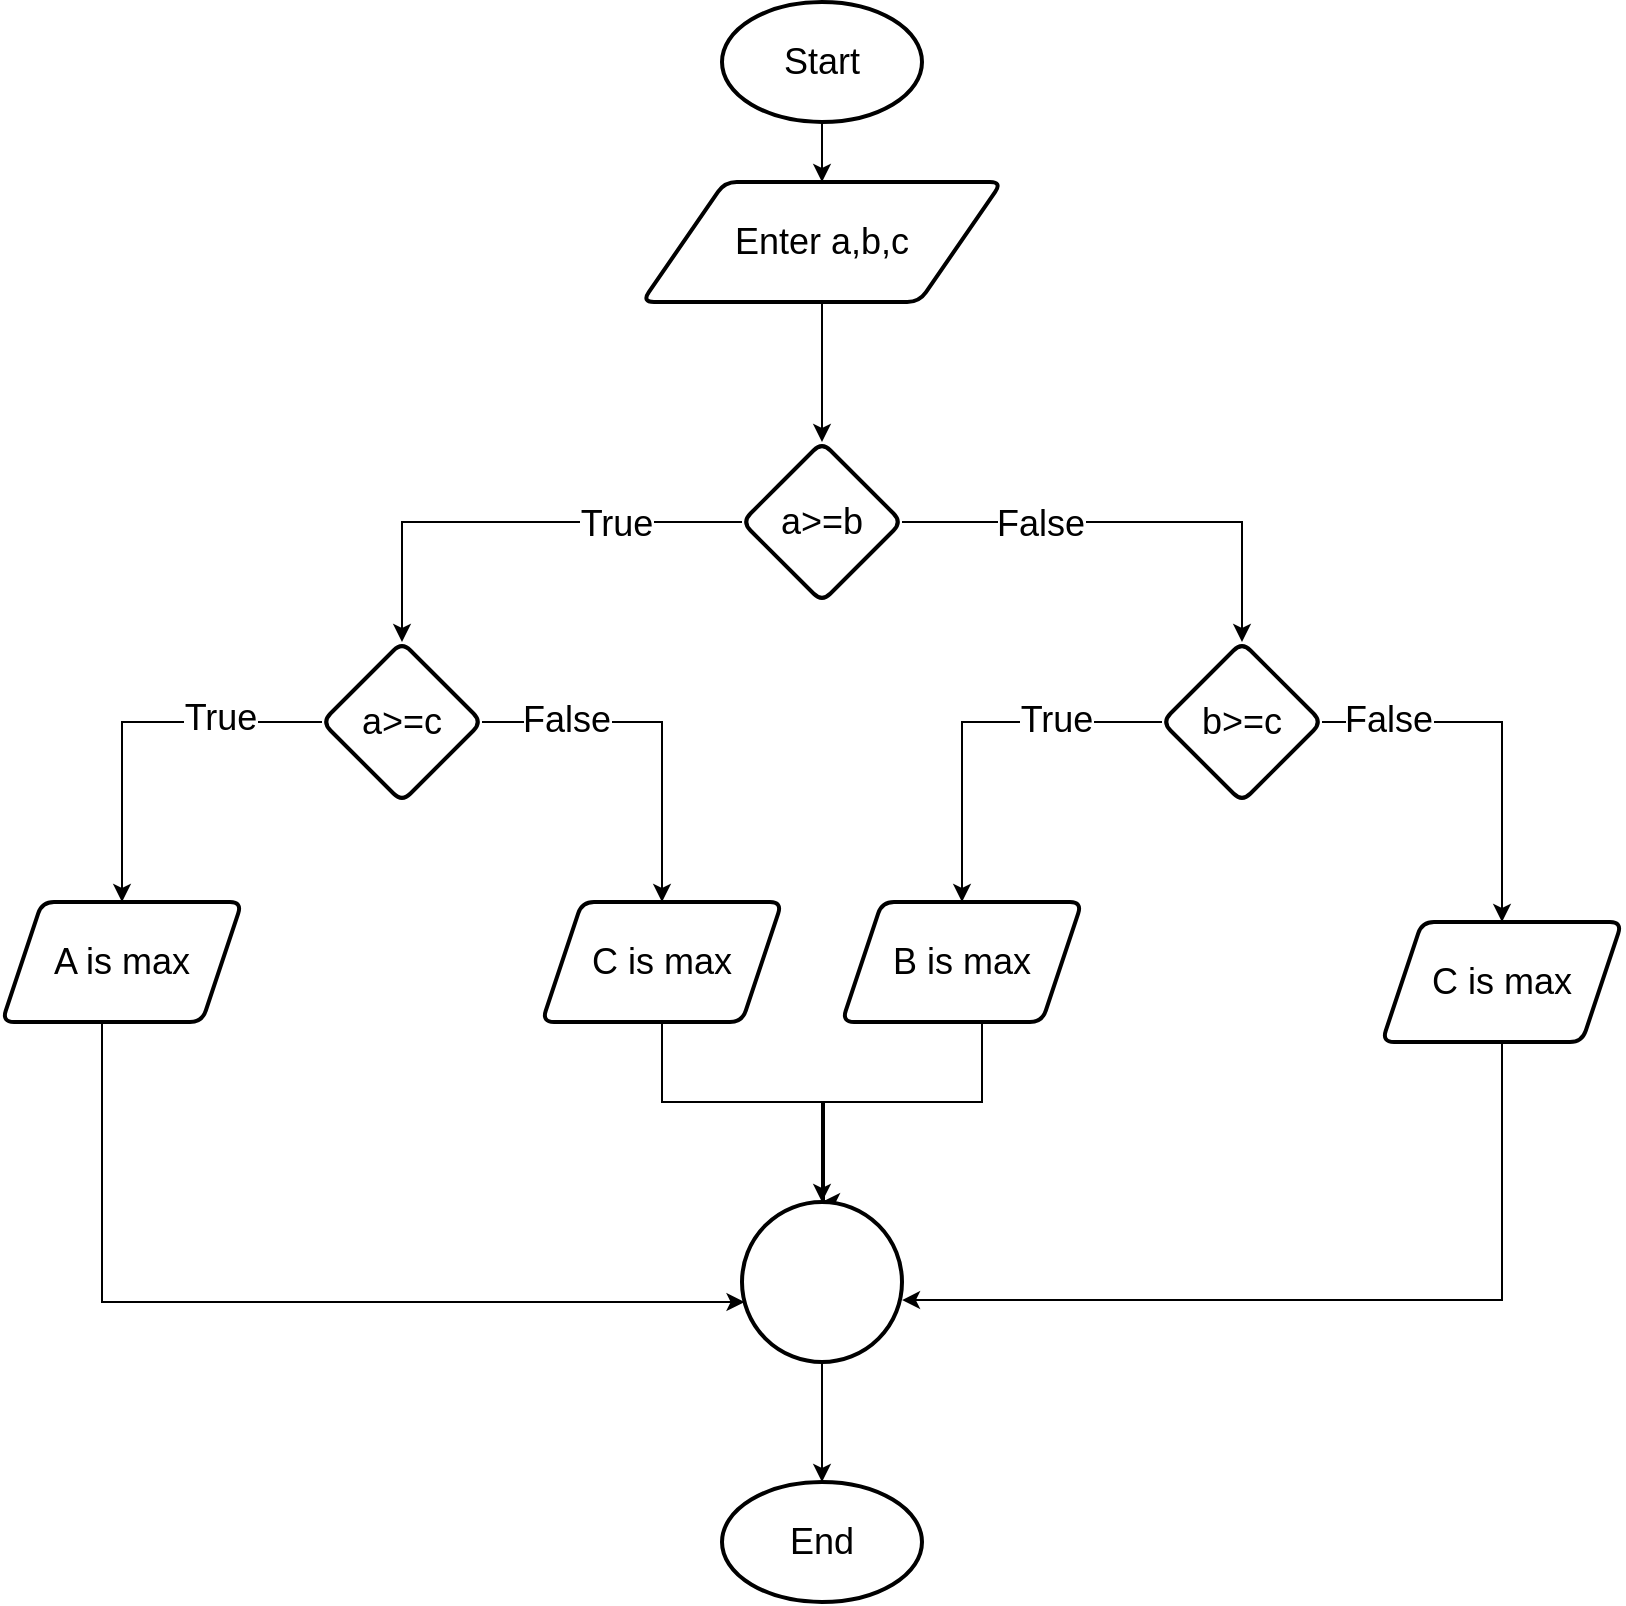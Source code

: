 <mxfile version="26.2.2">
  <diagram name="Page-1" id="0g_11xDgqOgqhzZNZFZa">
    <mxGraphModel dx="2278" dy="777" grid="1" gridSize="10" guides="1" tooltips="1" connect="1" arrows="1" fold="1" page="1" pageScale="1" pageWidth="850" pageHeight="1100" math="0" shadow="0">
      <root>
        <mxCell id="0" />
        <mxCell id="1" parent="0" />
        <mxCell id="rCHzRvNCFQ7p66SC1ctn-4" value="" style="edgeStyle=orthogonalEdgeStyle;rounded=0;orthogonalLoop=1;jettySize=auto;html=1;fontSize=18;" parent="1" source="rCHzRvNCFQ7p66SC1ctn-1" target="rCHzRvNCFQ7p66SC1ctn-3" edge="1">
          <mxGeometry relative="1" as="geometry">
            <Array as="points">
              <mxPoint x="-340" y="120" />
              <mxPoint x="-340" y="120" />
            </Array>
          </mxGeometry>
        </mxCell>
        <mxCell id="rCHzRvNCFQ7p66SC1ctn-1" value="Start" style="strokeWidth=2;html=1;shape=mxgraph.flowchart.start_1;whiteSpace=wrap;fontSize=18;" parent="1" vertex="1">
          <mxGeometry x="-390" y="30" width="100" height="60" as="geometry" />
        </mxCell>
        <mxCell id="rCHzRvNCFQ7p66SC1ctn-2" value="End" style="strokeWidth=2;html=1;shape=mxgraph.flowchart.start_1;whiteSpace=wrap;fontSize=18;" parent="1" vertex="1">
          <mxGeometry x="-390" y="770" width="100" height="60" as="geometry" />
        </mxCell>
        <mxCell id="rCHzRvNCFQ7p66SC1ctn-6" value="" style="edgeStyle=orthogonalEdgeStyle;rounded=0;orthogonalLoop=1;jettySize=auto;html=1;fontSize=18;" parent="1" source="rCHzRvNCFQ7p66SC1ctn-3" target="rCHzRvNCFQ7p66SC1ctn-5" edge="1">
          <mxGeometry relative="1" as="geometry" />
        </mxCell>
        <mxCell id="rCHzRvNCFQ7p66SC1ctn-3" value="Enter a,b,c" style="shape=parallelogram;html=1;strokeWidth=2;perimeter=parallelogramPerimeter;whiteSpace=wrap;rounded=1;arcSize=12;size=0.23;fontSize=18;" parent="1" vertex="1">
          <mxGeometry x="-430" y="120" width="180" height="60" as="geometry" />
        </mxCell>
        <mxCell id="rCHzRvNCFQ7p66SC1ctn-8" value="" style="edgeStyle=orthogonalEdgeStyle;rounded=0;orthogonalLoop=1;jettySize=auto;html=1;fontSize=18;" parent="1" source="rCHzRvNCFQ7p66SC1ctn-5" target="rCHzRvNCFQ7p66SC1ctn-7" edge="1">
          <mxGeometry relative="1" as="geometry" />
        </mxCell>
        <mxCell id="QID5HYyfcFJ8Ken0r9fT-1" value="True" style="edgeLabel;html=1;align=center;verticalAlign=middle;resizable=0;points=[];fontSize=18;" vertex="1" connectable="0" parent="rCHzRvNCFQ7p66SC1ctn-8">
          <mxGeometry x="-0.452" y="1" relative="1" as="geometry">
            <mxPoint as="offset" />
          </mxGeometry>
        </mxCell>
        <mxCell id="rCHzRvNCFQ7p66SC1ctn-14" value="" style="edgeStyle=orthogonalEdgeStyle;rounded=0;orthogonalLoop=1;jettySize=auto;html=1;fontSize=18;" parent="1" source="rCHzRvNCFQ7p66SC1ctn-5" target="rCHzRvNCFQ7p66SC1ctn-13" edge="1">
          <mxGeometry relative="1" as="geometry" />
        </mxCell>
        <mxCell id="QID5HYyfcFJ8Ken0r9fT-2" value="False" style="edgeLabel;html=1;align=center;verticalAlign=middle;resizable=0;points=[];fontSize=18;" vertex="1" connectable="0" parent="rCHzRvNCFQ7p66SC1ctn-14">
          <mxGeometry x="-0.4" y="-1" relative="1" as="geometry">
            <mxPoint as="offset" />
          </mxGeometry>
        </mxCell>
        <mxCell id="rCHzRvNCFQ7p66SC1ctn-5" value="a&amp;gt;=b" style="rhombus;whiteSpace=wrap;html=1;strokeWidth=2;rounded=1;arcSize=12;fontSize=18;" parent="1" vertex="1">
          <mxGeometry x="-380" y="250" width="80" height="80" as="geometry" />
        </mxCell>
        <mxCell id="rCHzRvNCFQ7p66SC1ctn-10" value="" style="edgeStyle=orthogonalEdgeStyle;rounded=0;orthogonalLoop=1;jettySize=auto;html=1;fontSize=18;" parent="1" source="rCHzRvNCFQ7p66SC1ctn-7" target="rCHzRvNCFQ7p66SC1ctn-9" edge="1">
          <mxGeometry relative="1" as="geometry" />
        </mxCell>
        <mxCell id="QID5HYyfcFJ8Ken0r9fT-3" value="True" style="edgeLabel;html=1;align=center;verticalAlign=middle;resizable=0;points=[];fontSize=18;" vertex="1" connectable="0" parent="rCHzRvNCFQ7p66SC1ctn-10">
          <mxGeometry x="-0.463" y="-2" relative="1" as="geometry">
            <mxPoint as="offset" />
          </mxGeometry>
        </mxCell>
        <mxCell id="rCHzRvNCFQ7p66SC1ctn-12" value="" style="edgeStyle=orthogonalEdgeStyle;rounded=0;orthogonalLoop=1;jettySize=auto;html=1;fontSize=18;" parent="1" source="rCHzRvNCFQ7p66SC1ctn-7" target="rCHzRvNCFQ7p66SC1ctn-11" edge="1">
          <mxGeometry relative="1" as="geometry">
            <Array as="points">
              <mxPoint x="-420" y="390" />
            </Array>
          </mxGeometry>
        </mxCell>
        <mxCell id="QID5HYyfcFJ8Ken0r9fT-5" value="False" style="edgeLabel;html=1;align=center;verticalAlign=middle;resizable=0;points=[];fontSize=18;" vertex="1" connectable="0" parent="rCHzRvNCFQ7p66SC1ctn-12">
          <mxGeometry x="-0.533" y="1" relative="1" as="geometry">
            <mxPoint as="offset" />
          </mxGeometry>
        </mxCell>
        <mxCell id="rCHzRvNCFQ7p66SC1ctn-7" value="a&amp;gt;=c" style="rhombus;whiteSpace=wrap;html=1;strokeWidth=2;rounded=1;arcSize=12;fontSize=18;" parent="1" vertex="1">
          <mxGeometry x="-590" y="350" width="80" height="80" as="geometry" />
        </mxCell>
        <mxCell id="rCHzRvNCFQ7p66SC1ctn-21" value="" style="edgeStyle=orthogonalEdgeStyle;rounded=0;orthogonalLoop=1;jettySize=auto;html=1;fontSize=18;" parent="1" source="rCHzRvNCFQ7p66SC1ctn-9" target="rCHzRvNCFQ7p66SC1ctn-20" edge="1">
          <mxGeometry relative="1" as="geometry">
            <Array as="points">
              <mxPoint x="-700" y="680" />
            </Array>
          </mxGeometry>
        </mxCell>
        <mxCell id="rCHzRvNCFQ7p66SC1ctn-9" value="A is max" style="shape=parallelogram;perimeter=parallelogramPerimeter;whiteSpace=wrap;html=1;fixedSize=1;strokeWidth=2;rounded=1;arcSize=12;fontSize=18;" parent="1" vertex="1">
          <mxGeometry x="-750" y="480" width="120" height="60" as="geometry" />
        </mxCell>
        <mxCell id="rCHzRvNCFQ7p66SC1ctn-22" value="" style="edgeStyle=orthogonalEdgeStyle;rounded=0;orthogonalLoop=1;jettySize=auto;html=1;fontSize=18;" parent="1" source="rCHzRvNCFQ7p66SC1ctn-11" target="rCHzRvNCFQ7p66SC1ctn-20" edge="1">
          <mxGeometry relative="1" as="geometry">
            <Array as="points">
              <mxPoint x="-420" y="580" />
              <mxPoint x="-340" y="580" />
            </Array>
          </mxGeometry>
        </mxCell>
        <mxCell id="rCHzRvNCFQ7p66SC1ctn-11" value="C is max" style="shape=parallelogram;perimeter=parallelogramPerimeter;whiteSpace=wrap;html=1;fixedSize=1;strokeWidth=2;rounded=1;arcSize=12;fontSize=18;" parent="1" vertex="1">
          <mxGeometry x="-480" y="480" width="120" height="60" as="geometry" />
        </mxCell>
        <mxCell id="rCHzRvNCFQ7p66SC1ctn-16" value="" style="edgeStyle=orthogonalEdgeStyle;rounded=0;orthogonalLoop=1;jettySize=auto;html=1;fontSize=18;" parent="1" source="rCHzRvNCFQ7p66SC1ctn-13" target="rCHzRvNCFQ7p66SC1ctn-15" edge="1">
          <mxGeometry relative="1" as="geometry" />
        </mxCell>
        <mxCell id="QID5HYyfcFJ8Ken0r9fT-6" value="True" style="edgeLabel;html=1;align=center;verticalAlign=middle;resizable=0;points=[];fontSize=18;" vertex="1" connectable="0" parent="rCHzRvNCFQ7p66SC1ctn-16">
          <mxGeometry x="-0.442" y="-1" relative="1" as="geometry">
            <mxPoint as="offset" />
          </mxGeometry>
        </mxCell>
        <mxCell id="rCHzRvNCFQ7p66SC1ctn-18" value="" style="edgeStyle=orthogonalEdgeStyle;rounded=0;orthogonalLoop=1;jettySize=auto;html=1;fontSize=18;" parent="1" source="rCHzRvNCFQ7p66SC1ctn-13" target="rCHzRvNCFQ7p66SC1ctn-17" edge="1">
          <mxGeometry relative="1" as="geometry">
            <Array as="points">
              <mxPoint y="390" />
            </Array>
          </mxGeometry>
        </mxCell>
        <mxCell id="QID5HYyfcFJ8Ken0r9fT-7" value="False" style="edgeLabel;html=1;align=center;verticalAlign=middle;resizable=0;points=[];fontSize=18;" vertex="1" connectable="0" parent="rCHzRvNCFQ7p66SC1ctn-18">
          <mxGeometry x="-0.653" y="1" relative="1" as="geometry">
            <mxPoint as="offset" />
          </mxGeometry>
        </mxCell>
        <mxCell id="rCHzRvNCFQ7p66SC1ctn-13" value="b&amp;gt;=c" style="rhombus;whiteSpace=wrap;html=1;strokeWidth=2;rounded=1;arcSize=12;fontSize=18;" parent="1" vertex="1">
          <mxGeometry x="-170" y="350" width="80" height="80" as="geometry" />
        </mxCell>
        <mxCell id="rCHzRvNCFQ7p66SC1ctn-24" value="" style="edgeStyle=orthogonalEdgeStyle;rounded=0;orthogonalLoop=1;jettySize=auto;html=1;fontSize=18;" parent="1" edge="1">
          <mxGeometry relative="1" as="geometry">
            <mxPoint x="-260" y="530" as="sourcePoint" />
            <mxPoint x="-340" y="630" as="targetPoint" />
            <Array as="points">
              <mxPoint x="-260" y="580" />
              <mxPoint x="-339" y="580" />
            </Array>
          </mxGeometry>
        </mxCell>
        <mxCell id="rCHzRvNCFQ7p66SC1ctn-15" value="B is max" style="shape=parallelogram;perimeter=parallelogramPerimeter;whiteSpace=wrap;html=1;fixedSize=1;strokeWidth=2;rounded=1;arcSize=12;fontSize=18;" parent="1" vertex="1">
          <mxGeometry x="-330" y="480" width="120" height="60" as="geometry" />
        </mxCell>
        <mxCell id="rCHzRvNCFQ7p66SC1ctn-29" value="" style="edgeStyle=orthogonalEdgeStyle;rounded=0;orthogonalLoop=1;jettySize=auto;html=1;entryX=1;entryY=0.613;entryDx=0;entryDy=0;entryPerimeter=0;fontSize=18;" parent="1" edge="1">
          <mxGeometry relative="1" as="geometry">
            <mxPoint y="550" as="sourcePoint" />
            <mxPoint x="-300" y="679.04" as="targetPoint" />
            <Array as="points">
              <mxPoint y="679" />
            </Array>
          </mxGeometry>
        </mxCell>
        <mxCell id="rCHzRvNCFQ7p66SC1ctn-17" value="C is max" style="shape=parallelogram;perimeter=parallelogramPerimeter;whiteSpace=wrap;html=1;fixedSize=1;strokeWidth=2;rounded=1;arcSize=12;fontSize=18;" parent="1" vertex="1">
          <mxGeometry x="-60" y="490" width="120" height="60" as="geometry" />
        </mxCell>
        <mxCell id="rCHzRvNCFQ7p66SC1ctn-27" value="" style="edgeStyle=orthogonalEdgeStyle;rounded=0;orthogonalLoop=1;jettySize=auto;html=1;fontSize=18;" parent="1" source="rCHzRvNCFQ7p66SC1ctn-20" target="rCHzRvNCFQ7p66SC1ctn-2" edge="1">
          <mxGeometry relative="1" as="geometry" />
        </mxCell>
        <mxCell id="rCHzRvNCFQ7p66SC1ctn-20" value="" style="ellipse;whiteSpace=wrap;html=1;strokeWidth=2;rounded=1;arcSize=12;fontSize=18;" parent="1" vertex="1">
          <mxGeometry x="-380" y="630" width="80" height="80" as="geometry" />
        </mxCell>
      </root>
    </mxGraphModel>
  </diagram>
</mxfile>
